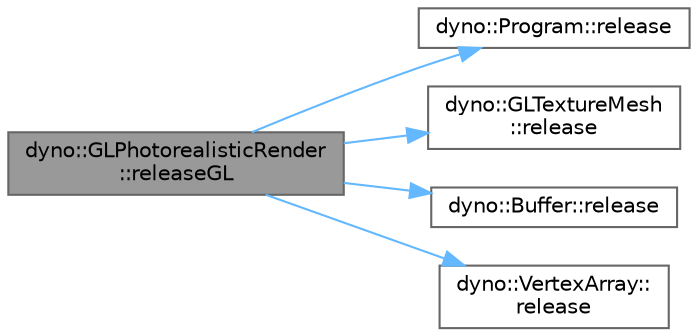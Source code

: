 digraph "dyno::GLPhotorealisticRender::releaseGL"
{
 // LATEX_PDF_SIZE
  bgcolor="transparent";
  edge [fontname=Helvetica,fontsize=10,labelfontname=Helvetica,labelfontsize=10];
  node [fontname=Helvetica,fontsize=10,shape=box,height=0.2,width=0.4];
  rankdir="LR";
  Node1 [id="Node000001",label="dyno::GLPhotorealisticRender\l::releaseGL",height=0.2,width=0.4,color="gray40", fillcolor="grey60", style="filled", fontcolor="black",tooltip=" "];
  Node1 -> Node2 [id="edge1_Node000001_Node000002",color="steelblue1",style="solid",tooltip=" "];
  Node2 [id="Node000002",label="dyno::Program::release",height=0.2,width=0.4,color="grey40", fillcolor="white", style="filled",URL="$classdyno_1_1_program.html#a6da62a399a84bfc2ca5a6d43ca806888",tooltip=" "];
  Node1 -> Node3 [id="edge2_Node000001_Node000003",color="steelblue1",style="solid",tooltip=" "];
  Node3 [id="Node000003",label="dyno::GLTextureMesh\l::release",height=0.2,width=0.4,color="grey40", fillcolor="white", style="filled",URL="$classdyno_1_1_g_l_texture_mesh.html#a14995e4da9a55157d53c5fa99ae8d735",tooltip=" "];
  Node1 -> Node4 [id="edge3_Node000001_Node000004",color="steelblue1",style="solid",tooltip=" "];
  Node4 [id="Node000004",label="dyno::Buffer::release",height=0.2,width=0.4,color="grey40", fillcolor="white", style="filled",URL="$classdyno_1_1_buffer.html#a966c0ae85304d84a7a897bfe3bd65e66",tooltip=" "];
  Node1 -> Node5 [id="edge4_Node000001_Node000005",color="steelblue1",style="solid",tooltip=" "];
  Node5 [id="Node000005",label="dyno::VertexArray::\lrelease",height=0.2,width=0.4,color="grey40", fillcolor="white", style="filled",URL="$classdyno_1_1_vertex_array.html#a55ece9e339b6c34338c5a1a2b824e7c4",tooltip=" "];
}
